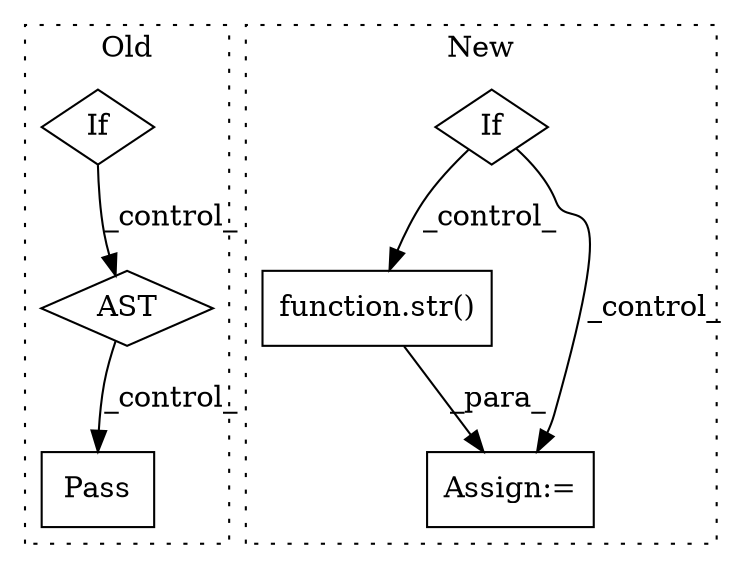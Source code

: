 digraph G {
subgraph cluster0 {
1 [label="Pass" a="62" s="3781" l="4" shape="box"];
4 [label="AST" a="2" s="3742,0" l="7,0" shape="diamond"];
6 [label="If" a="96" s="3647" l="3" shape="diamond"];
label = "Old";
style="dotted";
}
subgraph cluster1 {
2 [label="function.str()" a="75" s="4087,4132" l="4,1" shape="box"];
3 [label="Assign:=" a="68" s="3973" l="3" shape="box"];
5 [label="If" a="96" s="3921" l="3" shape="diamond"];
label = "New";
style="dotted";
}
2 -> 3 [label="_para_"];
4 -> 1 [label="_control_"];
5 -> 2 [label="_control_"];
5 -> 3 [label="_control_"];
6 -> 4 [label="_control_"];
}